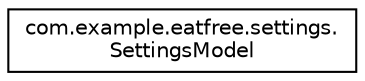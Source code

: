 digraph "Graphe hiérarchique des classes"
{
 // LATEX_PDF_SIZE
  edge [fontname="Helvetica",fontsize="10",labelfontname="Helvetica",labelfontsize="10"];
  node [fontname="Helvetica",fontsize="10",shape=record];
  rankdir="LR";
  Node0 [label="com.example.eatfree.settings.\lSettingsModel",height=0.2,width=0.4,color="black", fillcolor="white", style="filled",URL="$classcom_1_1example_1_1eatfree_1_1settings_1_1_settings_model.html",tooltip=" "];
}
